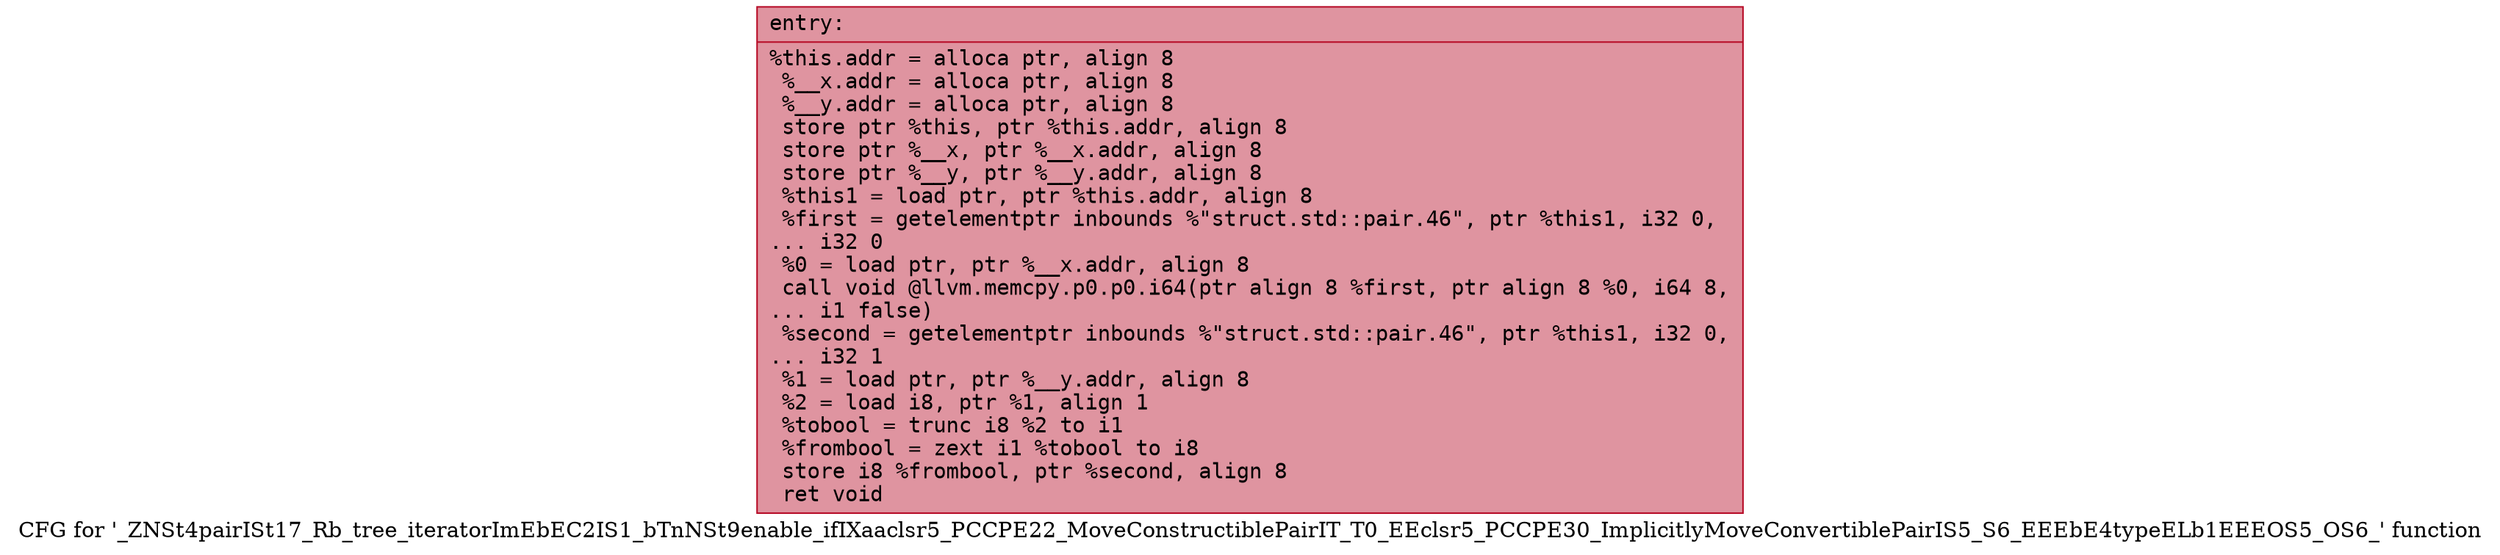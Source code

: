 digraph "CFG for '_ZNSt4pairISt17_Rb_tree_iteratorImEbEC2IS1_bTnNSt9enable_ifIXaaclsr5_PCCPE22_MoveConstructiblePairIT_T0_EEclsr5_PCCPE30_ImplicitlyMoveConvertiblePairIS5_S6_EEEbE4typeELb1EEEOS5_OS6_' function" {
	label="CFG for '_ZNSt4pairISt17_Rb_tree_iteratorImEbEC2IS1_bTnNSt9enable_ifIXaaclsr5_PCCPE22_MoveConstructiblePairIT_T0_EEclsr5_PCCPE30_ImplicitlyMoveConvertiblePairIS5_S6_EEEbE4typeELb1EEEOS5_OS6_' function";

	Node0x560dca02b9c0 [shape=record,color="#b70d28ff", style=filled, fillcolor="#b70d2870" fontname="Courier",label="{entry:\l|  %this.addr = alloca ptr, align 8\l  %__x.addr = alloca ptr, align 8\l  %__y.addr = alloca ptr, align 8\l  store ptr %this, ptr %this.addr, align 8\l  store ptr %__x, ptr %__x.addr, align 8\l  store ptr %__y, ptr %__y.addr, align 8\l  %this1 = load ptr, ptr %this.addr, align 8\l  %first = getelementptr inbounds %\"struct.std::pair.46\", ptr %this1, i32 0,\l... i32 0\l  %0 = load ptr, ptr %__x.addr, align 8\l  call void @llvm.memcpy.p0.p0.i64(ptr align 8 %first, ptr align 8 %0, i64 8,\l... i1 false)\l  %second = getelementptr inbounds %\"struct.std::pair.46\", ptr %this1, i32 0,\l... i32 1\l  %1 = load ptr, ptr %__y.addr, align 8\l  %2 = load i8, ptr %1, align 1\l  %tobool = trunc i8 %2 to i1\l  %frombool = zext i1 %tobool to i8\l  store i8 %frombool, ptr %second, align 8\l  ret void\l}"];
}
